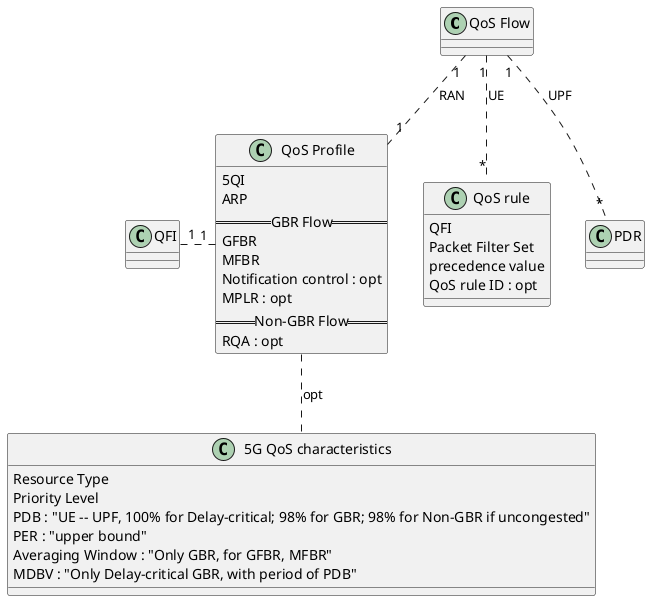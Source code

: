 @startuml QoS_Model

class "QoS Flow"

"QoS Flow" "1" .. "1" "QoS Profile" : RAN
"QoS Flow" "1" .. "*" "QoS rule" : UE
"QoS Flow" "1" .. "*" "PDR" : UPF

"QoS Profile" "1" .left. "1" "QFI"
"QoS Profile" .. "5G QoS characteristics" : opt
class "QoS Profile"
{
    5QI
    ARP
    == GBR Flow ==
    GFBR
    MFBR
    Notification control : opt
    MPLR : opt
    == Non-GBR Flow ==
    RQA : opt
}

class "QoS rule"
{
    QFI
    Packet Filter Set
    precedence value
    QoS rule ID : opt
}

class "5G QoS characteristics"
{
    Resource Type
    Priority Level
    PDB : "UE -- UPF, 100% for Delay-critical; 98% for GBR; 98% for Non-GBR if uncongested"
    PER : "upper bound"
    Averaging Window : "Only GBR, for GFBR, MFBR"
    MDBV : "Only Delay-critical GBR, with period of PDB"
}

@enduml